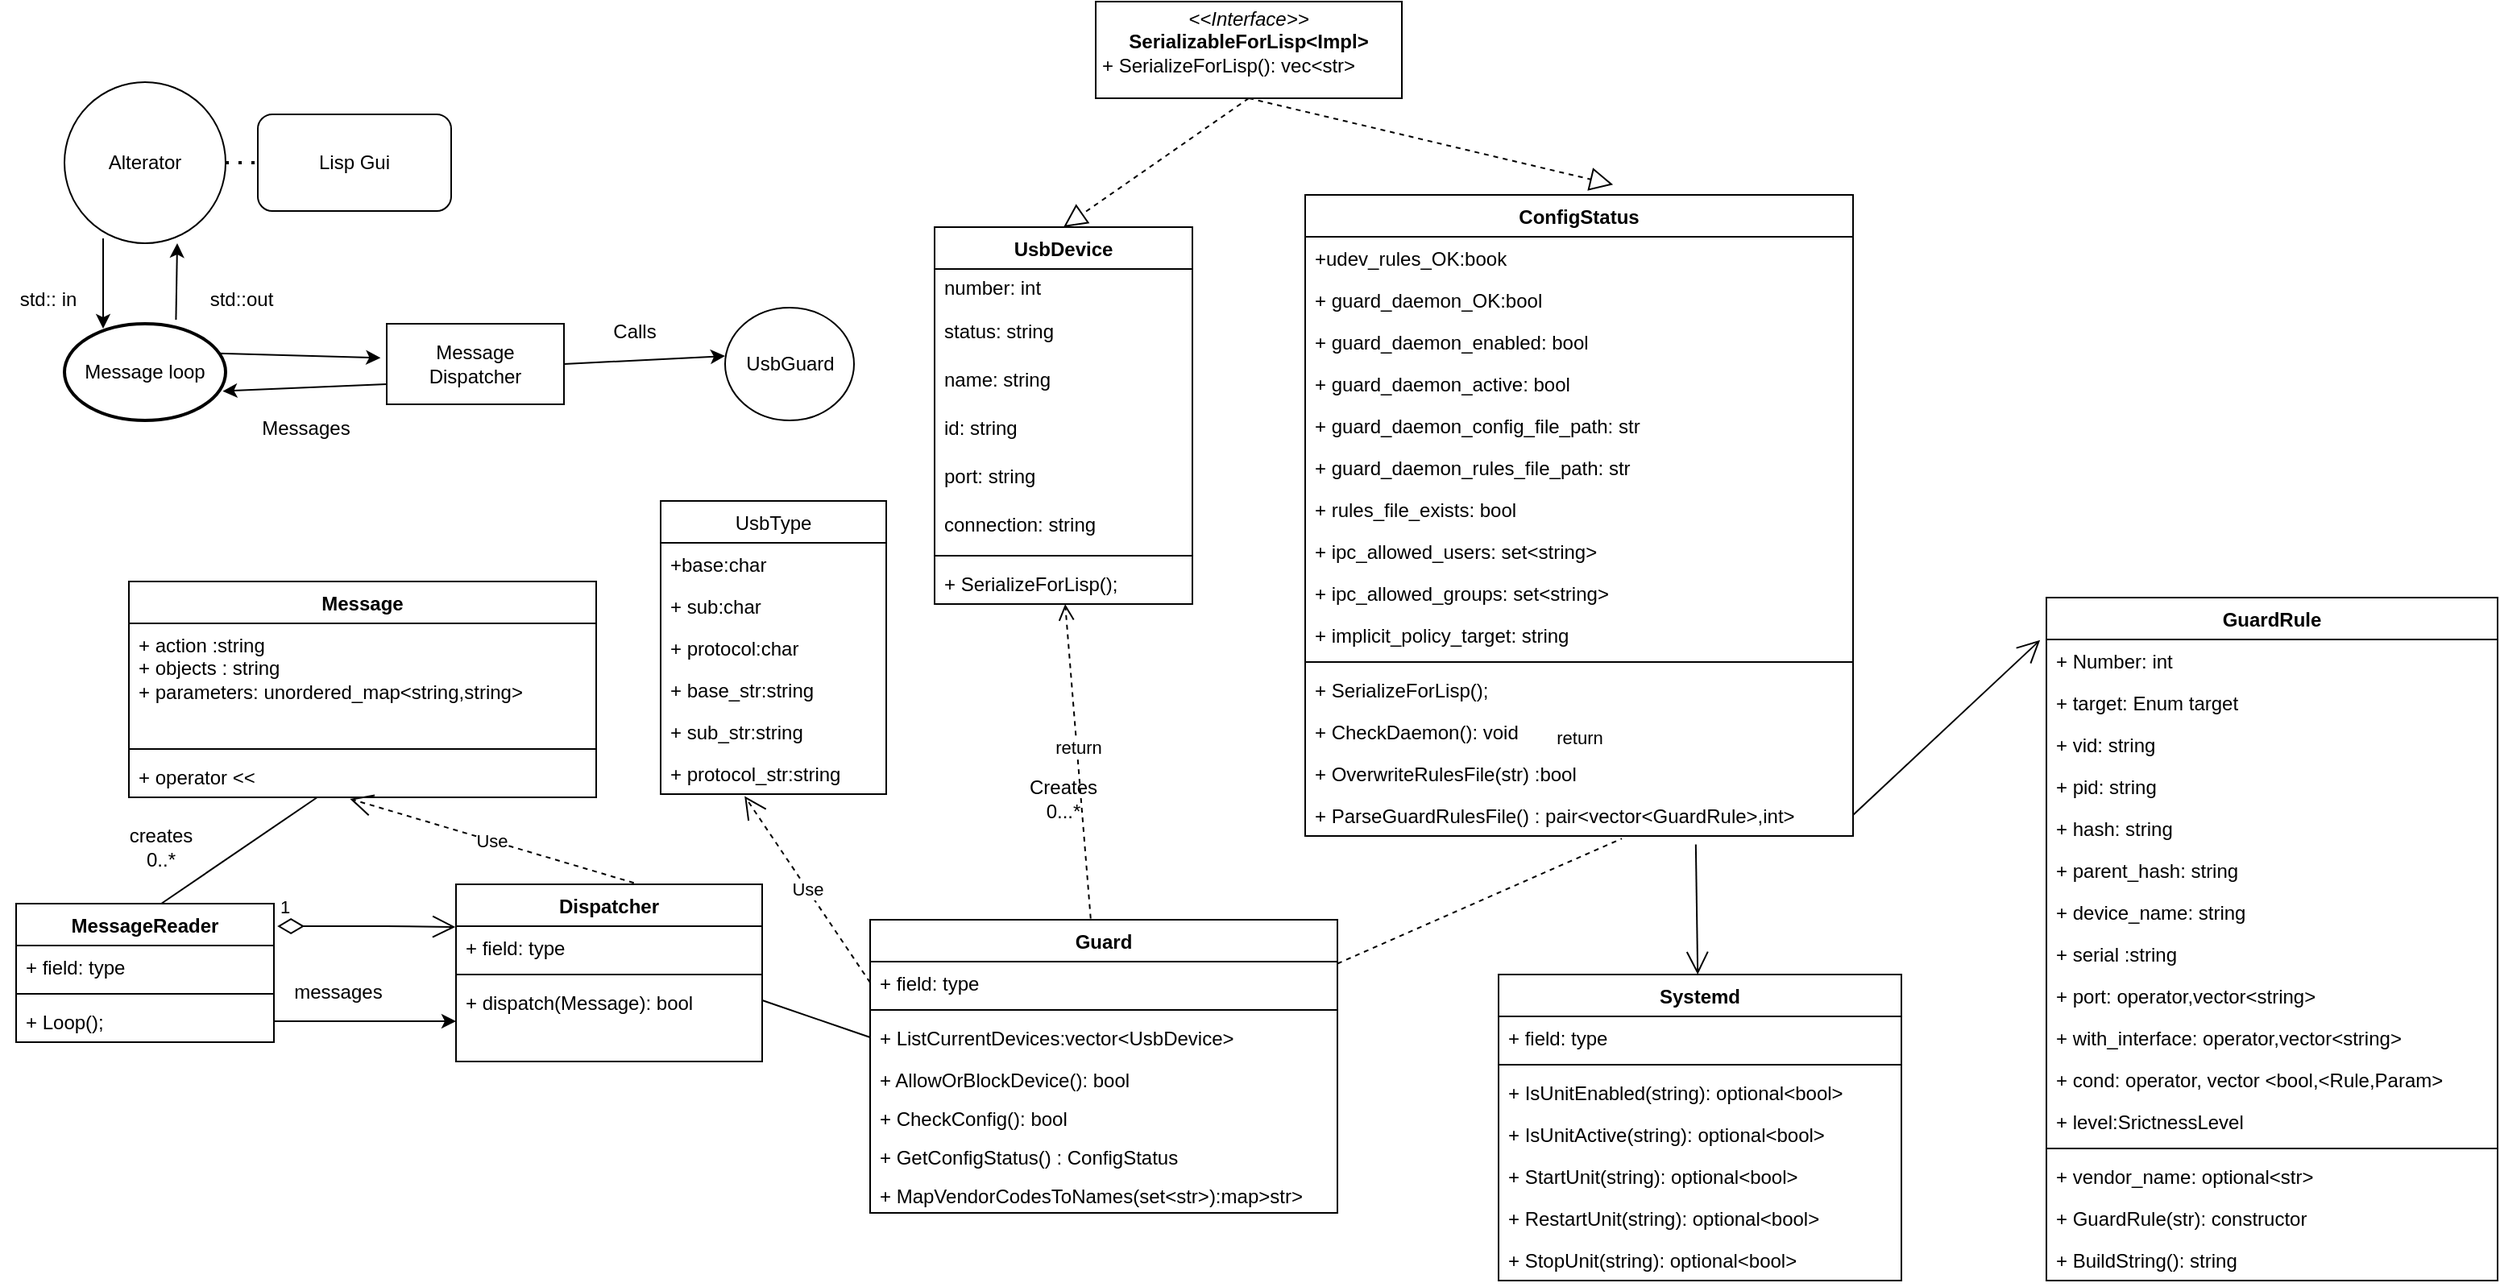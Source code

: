<mxfile>
    <diagram name="Страница — 1" id="Bt4thBoPrSUwoxWzjaqT">
        <mxGraphModel dx="1223" dy="846" grid="1" gridSize="10" guides="1" tooltips="1" connect="1" arrows="1" fold="1" page="1" pageScale="1" pageWidth="827" pageHeight="1169" math="0" shadow="0">
            <root>
                <mxCell id="0"/>
                <mxCell id="1" parent="0"/>
                <mxCell id="uj_38s1KniOL5Ioj-gPl-1" value="Alterator" style="ellipse;whiteSpace=wrap;html=1;" parent="1" vertex="1">
                    <mxGeometry x="90" y="80" width="100" height="100" as="geometry"/>
                </mxCell>
                <mxCell id="uj_38s1KniOL5Ioj-gPl-2" value="Message loop" style="strokeWidth=2;html=1;shape=mxgraph.flowchart.start_1;whiteSpace=wrap;" parent="1" vertex="1">
                    <mxGeometry x="90" y="230" width="100" height="60" as="geometry"/>
                </mxCell>
                <mxCell id="uj_38s1KniOL5Ioj-gPl-3" value="" style="endArrow=classic;html=1;rounded=0;exitX=0.24;exitY=0.97;exitDx=0;exitDy=0;exitPerimeter=0;entryX=0.24;entryY=0.05;entryDx=0;entryDy=0;entryPerimeter=0;" parent="1" source="uj_38s1KniOL5Ioj-gPl-1" target="uj_38s1KniOL5Ioj-gPl-2" edge="1">
                    <mxGeometry width="50" height="50" relative="1" as="geometry">
                        <mxPoint x="390" y="410" as="sourcePoint"/>
                        <mxPoint x="440" y="360" as="targetPoint"/>
                    </mxGeometry>
                </mxCell>
                <mxCell id="uj_38s1KniOL5Ioj-gPl-4" value="" style="endArrow=classic;html=1;rounded=0;entryX=0.7;entryY=1;entryDx=0;entryDy=0;entryPerimeter=0;exitX=0.692;exitY=-0.042;exitDx=0;exitDy=0;exitPerimeter=0;" parent="1" source="uj_38s1KniOL5Ioj-gPl-2" target="uj_38s1KniOL5Ioj-gPl-1" edge="1">
                    <mxGeometry width="50" height="50" relative="1" as="geometry">
                        <mxPoint x="340" y="390" as="sourcePoint"/>
                        <mxPoint x="390" y="340" as="targetPoint"/>
                    </mxGeometry>
                </mxCell>
                <mxCell id="uj_38s1KniOL5Ioj-gPl-5" value="std:: in" style="text;strokeColor=none;align=center;fillColor=none;html=1;verticalAlign=middle;whiteSpace=wrap;rounded=0;" parent="1" vertex="1">
                    <mxGeometry x="50" y="200" width="60" height="30" as="geometry"/>
                </mxCell>
                <mxCell id="uj_38s1KniOL5Ioj-gPl-6" value="std::out" style="text;strokeColor=none;align=center;fillColor=none;html=1;verticalAlign=middle;whiteSpace=wrap;rounded=0;" parent="1" vertex="1">
                    <mxGeometry x="170" y="200" width="60" height="30" as="geometry"/>
                </mxCell>
                <mxCell id="uj_38s1KniOL5Ioj-gPl-8" value="" style="verticalLabelPosition=bottom;verticalAlign=top;html=1;shape=mxgraph.flowchart.on-page_reference;" parent="1" vertex="1">
                    <mxGeometry x="500" y="220" width="80" height="70" as="geometry"/>
                </mxCell>
                <mxCell id="uj_38s1KniOL5Ioj-gPl-9" value="UsbGuard" style="text;strokeColor=none;align=center;fillColor=none;html=1;verticalAlign=middle;whiteSpace=wrap;rounded=0;" parent="1" vertex="1">
                    <mxGeometry x="512.5" y="235" width="55" height="40" as="geometry"/>
                </mxCell>
                <mxCell id="uj_38s1KniOL5Ioj-gPl-11" value="Message Dispatcher" style="html=1;whiteSpace=wrap;" parent="1" vertex="1">
                    <mxGeometry x="290" y="230" width="110" height="50" as="geometry"/>
                </mxCell>
                <mxCell id="uj_38s1KniOL5Ioj-gPl-12" value="" style="endArrow=classic;html=1;rounded=0;exitX=0.955;exitY=0.306;exitDx=0;exitDy=0;exitPerimeter=0;entryX=-0.035;entryY=0.423;entryDx=0;entryDy=0;entryPerimeter=0;" parent="1" source="uj_38s1KniOL5Ioj-gPl-2" target="uj_38s1KniOL5Ioj-gPl-11" edge="1">
                    <mxGeometry width="50" height="50" relative="1" as="geometry">
                        <mxPoint x="300" y="350" as="sourcePoint"/>
                        <mxPoint x="350" y="300" as="targetPoint"/>
                    </mxGeometry>
                </mxCell>
                <mxCell id="uj_38s1KniOL5Ioj-gPl-13" value="" style="endArrow=classic;html=1;rounded=0;entryX=0.982;entryY=0.697;entryDx=0;entryDy=0;entryPerimeter=0;exitX=0;exitY=0.75;exitDx=0;exitDy=0;" parent="1" source="uj_38s1KniOL5Ioj-gPl-11" target="uj_38s1KniOL5Ioj-gPl-2" edge="1">
                    <mxGeometry width="50" height="50" relative="1" as="geometry">
                        <mxPoint x="300" y="350" as="sourcePoint"/>
                        <mxPoint x="350" y="300" as="targetPoint"/>
                    </mxGeometry>
                </mxCell>
                <mxCell id="uj_38s1KniOL5Ioj-gPl-14" value="Messages" style="text;strokeColor=none;align=center;fillColor=none;html=1;verticalAlign=middle;whiteSpace=wrap;rounded=0;" parent="1" vertex="1">
                    <mxGeometry x="210" y="280" width="60" height="30" as="geometry"/>
                </mxCell>
                <mxCell id="uj_38s1KniOL5Ioj-gPl-16" value="" style="endArrow=classic;html=1;rounded=0;entryX=0;entryY=0.375;entryDx=0;entryDy=0;entryPerimeter=0;exitX=1;exitY=0.5;exitDx=0;exitDy=0;" parent="1" source="uj_38s1KniOL5Ioj-gPl-11" edge="1">
                    <mxGeometry width="50" height="50" relative="1" as="geometry">
                        <mxPoint x="300" y="350" as="sourcePoint"/>
                        <mxPoint x="500" y="250" as="targetPoint"/>
                    </mxGeometry>
                </mxCell>
                <mxCell id="uj_38s1KniOL5Ioj-gPl-19" value="Calls" style="text;strokeColor=none;align=center;fillColor=none;html=1;verticalAlign=middle;whiteSpace=wrap;rounded=0;" parent="1" vertex="1">
                    <mxGeometry x="414" y="220" width="60" height="30" as="geometry"/>
                </mxCell>
                <mxCell id="uj_38s1KniOL5Ioj-gPl-20" value="Lisp Gui" style="rounded=1;whiteSpace=wrap;html=1;" parent="1" vertex="1">
                    <mxGeometry x="210" y="100" width="120" height="60" as="geometry"/>
                </mxCell>
                <mxCell id="uj_38s1KniOL5Ioj-gPl-21" value="" style="endArrow=none;dashed=1;html=1;dashPattern=1 3;strokeWidth=2;rounded=0;exitX=1;exitY=0.5;exitDx=0;exitDy=0;entryX=0;entryY=0.5;entryDx=0;entryDy=0;" parent="1" source="uj_38s1KniOL5Ioj-gPl-1" target="uj_38s1KniOL5Ioj-gPl-20" edge="1">
                    <mxGeometry width="50" height="50" relative="1" as="geometry">
                        <mxPoint x="300" y="330" as="sourcePoint"/>
                        <mxPoint x="350" y="280" as="targetPoint"/>
                    </mxGeometry>
                </mxCell>
                <mxCell id="uj_38s1KniOL5Ioj-gPl-22" value="MessageReader" style="swimlane;fontStyle=1;align=center;verticalAlign=top;childLayout=stackLayout;horizontal=1;startSize=26;horizontalStack=0;resizeParent=1;resizeParentMax=0;resizeLast=0;collapsible=1;marginBottom=0;whiteSpace=wrap;html=1;" parent="1" vertex="1">
                    <mxGeometry x="60" y="590" width="160" height="86" as="geometry"/>
                </mxCell>
                <mxCell id="uj_38s1KniOL5Ioj-gPl-23" value="+ field: type" style="text;strokeColor=none;fillColor=none;align=left;verticalAlign=top;spacingLeft=4;spacingRight=4;overflow=hidden;rotatable=0;points=[[0,0.5],[1,0.5]];portConstraint=eastwest;whiteSpace=wrap;html=1;" parent="uj_38s1KniOL5Ioj-gPl-22" vertex="1">
                    <mxGeometry y="26" width="160" height="26" as="geometry"/>
                </mxCell>
                <mxCell id="uj_38s1KniOL5Ioj-gPl-24" value="" style="line;strokeWidth=1;fillColor=none;align=left;verticalAlign=middle;spacingTop=-1;spacingLeft=3;spacingRight=3;rotatable=0;labelPosition=right;points=[];portConstraint=eastwest;strokeColor=inherit;" parent="uj_38s1KniOL5Ioj-gPl-22" vertex="1">
                    <mxGeometry y="52" width="160" height="8" as="geometry"/>
                </mxCell>
                <mxCell id="uj_38s1KniOL5Ioj-gPl-25" value="+ Loop();" style="text;strokeColor=none;fillColor=none;align=left;verticalAlign=top;spacingLeft=4;spacingRight=4;overflow=hidden;rotatable=0;points=[[0,0.5],[1,0.5]];portConstraint=eastwest;whiteSpace=wrap;html=1;" parent="uj_38s1KniOL5Ioj-gPl-22" vertex="1">
                    <mxGeometry y="60" width="160" height="26" as="geometry"/>
                </mxCell>
                <mxCell id="uj_38s1KniOL5Ioj-gPl-26" value="Message" style="swimlane;fontStyle=1;align=center;verticalAlign=top;childLayout=stackLayout;horizontal=1;startSize=26;horizontalStack=0;resizeParent=1;resizeParentMax=0;resizeLast=0;collapsible=1;marginBottom=0;whiteSpace=wrap;html=1;" parent="1" vertex="1">
                    <mxGeometry x="130" y="390" width="290" height="134" as="geometry"/>
                </mxCell>
                <mxCell id="uj_38s1KniOL5Ioj-gPl-27" value="&lt;div&gt;+ action :string&lt;br&gt;&lt;/div&gt;&lt;div&gt;+ objects : string&lt;br&gt;&lt;/div&gt;&lt;div&gt;+ parameters: unordered_map&amp;lt;string,string&amp;gt;&lt;/div&gt;&lt;div&gt;&lt;br&gt;&lt;/div&gt;" style="text;strokeColor=none;fillColor=none;align=left;verticalAlign=top;spacingLeft=4;spacingRight=4;overflow=hidden;rotatable=0;points=[[0,0.5],[1,0.5]];portConstraint=eastwest;whiteSpace=wrap;html=1;" parent="uj_38s1KniOL5Ioj-gPl-26" vertex="1">
                    <mxGeometry y="26" width="290" height="74" as="geometry"/>
                </mxCell>
                <mxCell id="uj_38s1KniOL5Ioj-gPl-28" value="" style="line;strokeWidth=1;fillColor=none;align=left;verticalAlign=middle;spacingTop=-1;spacingLeft=3;spacingRight=3;rotatable=0;labelPosition=right;points=[];portConstraint=eastwest;strokeColor=inherit;" parent="uj_38s1KniOL5Ioj-gPl-26" vertex="1">
                    <mxGeometry y="100" width="290" height="8" as="geometry"/>
                </mxCell>
                <mxCell id="uj_38s1KniOL5Ioj-gPl-29" value="+ operator &amp;lt;&amp;lt; " style="text;strokeColor=none;fillColor=none;align=left;verticalAlign=top;spacingLeft=4;spacingRight=4;overflow=hidden;rotatable=0;points=[[0,0.5],[1,0.5]];portConstraint=eastwest;whiteSpace=wrap;html=1;" parent="uj_38s1KniOL5Ioj-gPl-26" vertex="1">
                    <mxGeometry y="108" width="290" height="26" as="geometry"/>
                </mxCell>
                <mxCell id="uj_38s1KniOL5Ioj-gPl-31" value="Dispatcher" style="swimlane;fontStyle=1;align=center;verticalAlign=top;childLayout=stackLayout;horizontal=1;startSize=26;horizontalStack=0;resizeParent=1;resizeParentMax=0;resizeLast=0;collapsible=1;marginBottom=0;whiteSpace=wrap;html=1;" parent="1" vertex="1">
                    <mxGeometry x="333" y="578" width="190" height="110" as="geometry"/>
                </mxCell>
                <mxCell id="uj_38s1KniOL5Ioj-gPl-32" value="+ field: type" style="text;strokeColor=none;fillColor=none;align=left;verticalAlign=top;spacingLeft=4;spacingRight=4;overflow=hidden;rotatable=0;points=[[0,0.5],[1,0.5]];portConstraint=eastwest;whiteSpace=wrap;html=1;" parent="uj_38s1KniOL5Ioj-gPl-31" vertex="1">
                    <mxGeometry y="26" width="190" height="26" as="geometry"/>
                </mxCell>
                <mxCell id="uj_38s1KniOL5Ioj-gPl-33" value="" style="line;strokeWidth=1;fillColor=none;align=left;verticalAlign=middle;spacingTop=-1;spacingLeft=3;spacingRight=3;rotatable=0;labelPosition=right;points=[];portConstraint=eastwest;strokeColor=inherit;" parent="uj_38s1KniOL5Ioj-gPl-31" vertex="1">
                    <mxGeometry y="52" width="190" height="8" as="geometry"/>
                </mxCell>
                <mxCell id="uj_38s1KniOL5Ioj-gPl-34" value="+ dispatch(Message): bool" style="text;strokeColor=none;fillColor=none;align=left;verticalAlign=top;spacingLeft=4;spacingRight=4;overflow=hidden;rotatable=0;points=[[0,0.5],[1,0.5]];portConstraint=eastwest;whiteSpace=wrap;html=1;" parent="uj_38s1KniOL5Ioj-gPl-31" vertex="1">
                    <mxGeometry y="60" width="190" height="50" as="geometry"/>
                </mxCell>
                <mxCell id="uj_38s1KniOL5Ioj-gPl-36" value="Use" style="endArrow=open;endSize=12;dashed=1;html=1;rounded=0;exitX=0.581;exitY=-0.008;exitDx=0;exitDy=0;exitPerimeter=0;entryX=0.473;entryY=1.036;entryDx=0;entryDy=0;entryPerimeter=0;" parent="1" source="uj_38s1KniOL5Ioj-gPl-31" target="uj_38s1KniOL5Ioj-gPl-29" edge="1">
                    <mxGeometry width="160" relative="1" as="geometry">
                        <mxPoint x="360" y="470" as="sourcePoint"/>
                        <mxPoint x="520" y="470" as="targetPoint"/>
                    </mxGeometry>
                </mxCell>
                <mxCell id="uCA8H9GpGxLCfmrb8BVQ-10" value="UsbDevice" style="swimlane;fontStyle=1;align=center;verticalAlign=top;childLayout=stackLayout;horizontal=1;startSize=26;horizontalStack=0;resizeParent=1;resizeParentMax=0;resizeLast=0;collapsible=1;marginBottom=0;whiteSpace=wrap;html=1;" parent="1" vertex="1">
                    <mxGeometry x="630" y="170" width="160" height="234" as="geometry"/>
                </mxCell>
                <mxCell id="uCA8H9GpGxLCfmrb8BVQ-4" value="number: int" style="text;strokeColor=none;fillColor=none;align=left;verticalAlign=middle;spacingLeft=4;spacingRight=4;overflow=hidden;points=[[0,0.5],[1,0.5]];portConstraint=eastwest;rotatable=0;whiteSpace=wrap;html=1;" parent="uCA8H9GpGxLCfmrb8BVQ-10" vertex="1">
                    <mxGeometry y="26" width="160" height="24" as="geometry"/>
                </mxCell>
                <mxCell id="uCA8H9GpGxLCfmrb8BVQ-2" value="status: string" style="text;strokeColor=none;fillColor=none;align=left;verticalAlign=middle;spacingLeft=4;spacingRight=4;overflow=hidden;points=[[0,0.5],[1,0.5]];portConstraint=eastwest;rotatable=0;whiteSpace=wrap;html=1;" parent="uCA8H9GpGxLCfmrb8BVQ-10" vertex="1">
                    <mxGeometry y="50" width="160" height="30" as="geometry"/>
                </mxCell>
                <mxCell id="uCA8H9GpGxLCfmrb8BVQ-5" value="name: string" style="text;strokeColor=none;fillColor=none;align=left;verticalAlign=middle;spacingLeft=4;spacingRight=4;overflow=hidden;points=[[0,0.5],[1,0.5]];portConstraint=eastwest;rotatable=0;whiteSpace=wrap;html=1;" parent="uCA8H9GpGxLCfmrb8BVQ-10" vertex="1">
                    <mxGeometry y="80" width="160" height="30" as="geometry"/>
                </mxCell>
                <mxCell id="uCA8H9GpGxLCfmrb8BVQ-6" value="id: string" style="text;strokeColor=none;fillColor=none;align=left;verticalAlign=middle;spacingLeft=4;spacingRight=4;overflow=hidden;points=[[0,0.5],[1,0.5]];portConstraint=eastwest;rotatable=0;whiteSpace=wrap;html=1;" parent="uCA8H9GpGxLCfmrb8BVQ-10" vertex="1">
                    <mxGeometry y="110" width="160" height="30" as="geometry"/>
                </mxCell>
                <mxCell id="uCA8H9GpGxLCfmrb8BVQ-7" value="port: string" style="text;strokeColor=none;fillColor=none;align=left;verticalAlign=middle;spacingLeft=4;spacingRight=4;overflow=hidden;points=[[0,0.5],[1,0.5]];portConstraint=eastwest;rotatable=0;whiteSpace=wrap;html=1;" parent="uCA8H9GpGxLCfmrb8BVQ-10" vertex="1">
                    <mxGeometry y="140" width="160" height="30" as="geometry"/>
                </mxCell>
                <mxCell id="uCA8H9GpGxLCfmrb8BVQ-8" value="connection: string" style="text;strokeColor=none;fillColor=none;align=left;verticalAlign=middle;spacingLeft=4;spacingRight=4;overflow=hidden;points=[[0,0.5],[1,0.5]];portConstraint=eastwest;rotatable=0;whiteSpace=wrap;html=1;" parent="uCA8H9GpGxLCfmrb8BVQ-10" vertex="1">
                    <mxGeometry y="170" width="160" height="30" as="geometry"/>
                </mxCell>
                <mxCell id="uCA8H9GpGxLCfmrb8BVQ-12" value="" style="line;strokeWidth=1;fillColor=none;align=left;verticalAlign=middle;spacingTop=-1;spacingLeft=3;spacingRight=3;rotatable=0;labelPosition=right;points=[];portConstraint=eastwest;strokeColor=inherit;" parent="uCA8H9GpGxLCfmrb8BVQ-10" vertex="1">
                    <mxGeometry y="200" width="160" height="8" as="geometry"/>
                </mxCell>
                <mxCell id="uCA8H9GpGxLCfmrb8BVQ-14" value="+ SerializeForLisp();" style="text;strokeColor=none;fillColor=none;align=left;verticalAlign=top;spacingLeft=4;spacingRight=4;overflow=hidden;rotatable=0;points=[[0,0.5],[1,0.5]];portConstraint=eastwest;whiteSpace=wrap;html=1;" parent="uCA8H9GpGxLCfmrb8BVQ-10" vertex="1">
                    <mxGeometry y="208" width="160" height="26" as="geometry"/>
                </mxCell>
                <mxCell id="uCA8H9GpGxLCfmrb8BVQ-15" value="Guard" style="swimlane;fontStyle=1;align=center;verticalAlign=top;childLayout=stackLayout;horizontal=1;startSize=26;horizontalStack=0;resizeParent=1;resizeParentMax=0;resizeLast=0;collapsible=1;marginBottom=0;whiteSpace=wrap;html=1;" parent="1" vertex="1">
                    <mxGeometry x="590" y="600" width="290" height="182" as="geometry"/>
                </mxCell>
                <mxCell id="uCA8H9GpGxLCfmrb8BVQ-16" value="+ field: type" style="text;strokeColor=none;fillColor=none;align=left;verticalAlign=top;spacingLeft=4;spacingRight=4;overflow=hidden;rotatable=0;points=[[0,0.5],[1,0.5]];portConstraint=eastwest;whiteSpace=wrap;html=1;" parent="uCA8H9GpGxLCfmrb8BVQ-15" vertex="1">
                    <mxGeometry y="26" width="290" height="26" as="geometry"/>
                </mxCell>
                <mxCell id="uCA8H9GpGxLCfmrb8BVQ-17" value="" style="line;strokeWidth=1;fillColor=none;align=left;verticalAlign=middle;spacingTop=-1;spacingLeft=3;spacingRight=3;rotatable=0;labelPosition=right;points=[];portConstraint=eastwest;strokeColor=inherit;" parent="uCA8H9GpGxLCfmrb8BVQ-15" vertex="1">
                    <mxGeometry y="52" width="290" height="8" as="geometry"/>
                </mxCell>
                <mxCell id="uCA8H9GpGxLCfmrb8BVQ-18" value="+ ListCurrentDevices:vector&amp;lt;UsbDevice&amp;gt;" style="text;strokeColor=none;fillColor=none;align=left;verticalAlign=top;spacingLeft=4;spacingRight=4;overflow=hidden;rotatable=0;points=[[0,0.5],[1,0.5]];portConstraint=eastwest;whiteSpace=wrap;html=1;" parent="uCA8H9GpGxLCfmrb8BVQ-15" vertex="1">
                    <mxGeometry y="60" width="290" height="26" as="geometry"/>
                </mxCell>
                <mxCell id="2" value="+ AllowOrBlockDevice(): bool" style="text;strokeColor=none;fillColor=none;align=left;verticalAlign=top;spacingLeft=4;spacingRight=4;overflow=hidden;rotatable=0;points=[[0,0.5],[1,0.5]];portConstraint=eastwest;whiteSpace=wrap;html=1;" parent="uCA8H9GpGxLCfmrb8BVQ-15" vertex="1">
                    <mxGeometry y="86" width="290" height="24" as="geometry"/>
                </mxCell>
                <mxCell id="68" value="+ CheckConfig(): bool" style="text;strokeColor=none;fillColor=none;align=left;verticalAlign=top;spacingLeft=4;spacingRight=4;overflow=hidden;rotatable=0;points=[[0,0.5],[1,0.5]];portConstraint=eastwest;whiteSpace=wrap;html=1;" parent="uCA8H9GpGxLCfmrb8BVQ-15" vertex="1">
                    <mxGeometry y="110" width="290" height="24" as="geometry"/>
                </mxCell>
                <mxCell id="69" value="+ GetConfigStatus() : ConfigStatus" style="text;strokeColor=none;fillColor=none;align=left;verticalAlign=top;spacingLeft=4;spacingRight=4;overflow=hidden;rotatable=0;points=[[0,0.5],[1,0.5]];portConstraint=eastwest;whiteSpace=wrap;html=1;" parent="uCA8H9GpGxLCfmrb8BVQ-15" vertex="1">
                    <mxGeometry y="134" width="290" height="24" as="geometry"/>
                </mxCell>
                <mxCell id="3" value="+ MapVendorCodesToNames(set&amp;lt;str&amp;gt;):map&amp;gt;str&amp;gt;" style="text;strokeColor=none;fillColor=none;align=left;verticalAlign=top;spacingLeft=4;spacingRight=4;overflow=hidden;rotatable=0;points=[[0,0.5],[1,0.5]];portConstraint=eastwest;whiteSpace=wrap;html=1;" parent="uCA8H9GpGxLCfmrb8BVQ-15" vertex="1">
                    <mxGeometry y="158" width="290" height="24" as="geometry"/>
                </mxCell>
                <mxCell id="uCA8H9GpGxLCfmrb8BVQ-32" value="" style="endArrow=classic;html=1;rounded=0;exitX=1;exitY=0.5;exitDx=0;exitDy=0;entryX=0;entryY=0.5;entryDx=0;entryDy=0;" parent="1" source="uj_38s1KniOL5Ioj-gPl-25" target="uj_38s1KniOL5Ioj-gPl-34" edge="1">
                    <mxGeometry width="50" height="50" relative="1" as="geometry">
                        <mxPoint x="390" y="570" as="sourcePoint"/>
                        <mxPoint x="440" y="520" as="targetPoint"/>
                    </mxGeometry>
                </mxCell>
                <mxCell id="uCA8H9GpGxLCfmrb8BVQ-33" value="messages" style="text;html=1;strokeColor=none;fillColor=none;align=center;verticalAlign=middle;whiteSpace=wrap;rounded=0;" parent="1" vertex="1">
                    <mxGeometry x="230" y="630" width="60" height="30" as="geometry"/>
                </mxCell>
                <mxCell id="uCA8H9GpGxLCfmrb8BVQ-35" value="1" style="endArrow=open;html=1;endSize=12;startArrow=diamondThin;startSize=14;startFill=0;edgeStyle=orthogonalEdgeStyle;align=left;verticalAlign=bottom;rounded=0;exitX=1.013;exitY=0.163;exitDx=0;exitDy=0;exitPerimeter=0;entryX=-0.002;entryY=0.018;entryDx=0;entryDy=0;entryPerimeter=0;" parent="1" source="uj_38s1KniOL5Ioj-gPl-22" target="uj_38s1KniOL5Ioj-gPl-32" edge="1">
                    <mxGeometry x="-1" y="3" relative="1" as="geometry">
                        <mxPoint x="330" y="550" as="sourcePoint"/>
                        <mxPoint x="320" y="600" as="targetPoint"/>
                        <Array as="points">
                            <mxPoint x="290" y="604"/>
                        </Array>
                    </mxGeometry>
                </mxCell>
                <mxCell id="uCA8H9GpGxLCfmrb8BVQ-43" value="" style="endArrow=none;html=1;rounded=0;exitX=0.563;exitY=0;exitDx=0;exitDy=0;exitPerimeter=0;entryX=0.403;entryY=1;entryDx=0;entryDy=0;entryPerimeter=0;" parent="1" source="uj_38s1KniOL5Ioj-gPl-22" target="uj_38s1KniOL5Ioj-gPl-29" edge="1">
                    <mxGeometry width="50" height="50" relative="1" as="geometry">
                        <mxPoint x="600" y="620" as="sourcePoint"/>
                        <mxPoint x="650" y="570" as="targetPoint"/>
                    </mxGeometry>
                </mxCell>
                <mxCell id="uCA8H9GpGxLCfmrb8BVQ-44" value="creates 0..*" style="text;html=1;strokeColor=none;fillColor=none;align=center;verticalAlign=middle;whiteSpace=wrap;rounded=0;" parent="1" vertex="1">
                    <mxGeometry x="120" y="540" width="60" height="30" as="geometry"/>
                </mxCell>
                <mxCell id="uCA8H9GpGxLCfmrb8BVQ-45" value="" style="endArrow=none;html=1;rounded=0;exitX=1;exitY=0.24;exitDx=0;exitDy=0;exitPerimeter=0;entryX=0;entryY=0.5;entryDx=0;entryDy=0;" parent="1" source="uj_38s1KniOL5Ioj-gPl-34" target="uCA8H9GpGxLCfmrb8BVQ-18" edge="1">
                    <mxGeometry width="50" height="50" relative="1" as="geometry">
                        <mxPoint x="520" y="650" as="sourcePoint"/>
                        <mxPoint x="650" y="570" as="targetPoint"/>
                    </mxGeometry>
                </mxCell>
                <mxCell id="uCA8H9GpGxLCfmrb8BVQ-47" value="Creates 0...*" style="text;html=1;strokeColor=none;fillColor=none;align=center;verticalAlign=middle;whiteSpace=wrap;rounded=0;" parent="1" vertex="1">
                    <mxGeometry x="680" y="510" width="60" height="30" as="geometry"/>
                </mxCell>
                <mxCell id="5" value="&lt;p style=&quot;margin:0px;margin-top:4px;text-align:center;&quot;&gt;&lt;i&gt;&amp;lt;&amp;lt;Interface&amp;gt;&amp;gt;&lt;/i&gt;&lt;br&gt;&lt;b&gt;SerializableForLisp&amp;lt;Impl&amp;gt;&lt;/b&gt;&lt;/p&gt;&lt;p style=&quot;margin:0px;margin-left:4px;&quot;&gt;+ SerializeForLisp(): vec&amp;lt;str&amp;gt;&lt;br&gt;&lt;/p&gt;" style="verticalAlign=top;align=left;overflow=fill;fontSize=12;fontFamily=Helvetica;html=1;" parent="1" vertex="1">
                    <mxGeometry x="730" y="30" width="190" height="60" as="geometry"/>
                </mxCell>
                <mxCell id="6" value="" style="endArrow=block;dashed=1;endFill=0;endSize=12;html=1;entryX=0.5;entryY=0;entryDx=0;entryDy=0;exitX=0.5;exitY=1;exitDx=0;exitDy=0;" parent="1" source="5" target="uCA8H9GpGxLCfmrb8BVQ-10" edge="1">
                    <mxGeometry width="160" relative="1" as="geometry">
                        <mxPoint x="390" y="250" as="sourcePoint"/>
                        <mxPoint x="550" y="250" as="targetPoint"/>
                    </mxGeometry>
                </mxCell>
                <mxCell id="7" value="ConfigStatus" style="swimlane;fontStyle=1;align=center;verticalAlign=top;childLayout=stackLayout;horizontal=1;startSize=26;horizontalStack=0;resizeParent=1;resizeParentMax=0;resizeLast=0;collapsible=1;marginBottom=0;" parent="1" vertex="1">
                    <mxGeometry x="860" y="150" width="340" height="398" as="geometry"/>
                </mxCell>
                <mxCell id="8" value="+udev_rules_OK:book" style="text;strokeColor=none;fillColor=none;align=left;verticalAlign=top;spacingLeft=4;spacingRight=4;overflow=hidden;rotatable=0;points=[[0,0.5],[1,0.5]];portConstraint=eastwest;" parent="7" vertex="1">
                    <mxGeometry y="26" width="340" height="26" as="geometry"/>
                </mxCell>
                <mxCell id="12" value="+ guard_daemon_OK:bool" style="text;strokeColor=none;fillColor=none;align=left;verticalAlign=top;spacingLeft=4;spacingRight=4;overflow=hidden;rotatable=0;points=[[0,0.5],[1,0.5]];portConstraint=eastwest;" parent="7" vertex="1">
                    <mxGeometry y="52" width="340" height="26" as="geometry"/>
                </mxCell>
                <mxCell id="11" value="+ guard_daemon_enabled: bool" style="text;strokeColor=none;fillColor=none;align=left;verticalAlign=top;spacingLeft=4;spacingRight=4;overflow=hidden;rotatable=0;points=[[0,0.5],[1,0.5]];portConstraint=eastwest;" parent="7" vertex="1">
                    <mxGeometry y="78" width="340" height="26" as="geometry"/>
                </mxCell>
                <mxCell id="56" value="+ guard_daemon_active: bool" style="text;strokeColor=none;fillColor=none;align=left;verticalAlign=top;spacingLeft=4;spacingRight=4;overflow=hidden;rotatable=0;points=[[0,0.5],[1,0.5]];portConstraint=eastwest;" parent="7" vertex="1">
                    <mxGeometry y="104" width="340" height="26" as="geometry"/>
                </mxCell>
                <mxCell id="57" value="+ guard_daemon_config_file_path: str" style="text;strokeColor=none;fillColor=none;align=left;verticalAlign=top;spacingLeft=4;spacingRight=4;overflow=hidden;rotatable=0;points=[[0,0.5],[1,0.5]];portConstraint=eastwest;" parent="7" vertex="1">
                    <mxGeometry y="130" width="340" height="26" as="geometry"/>
                </mxCell>
                <mxCell id="58" value="+ guard_daemon_rules_file_path: str" style="text;strokeColor=none;fillColor=none;align=left;verticalAlign=top;spacingLeft=4;spacingRight=4;overflow=hidden;rotatable=0;points=[[0,0.5],[1,0.5]];portConstraint=eastwest;" parent="7" vertex="1">
                    <mxGeometry y="156" width="340" height="26" as="geometry"/>
                </mxCell>
                <mxCell id="13" value="+ rules_file_exists: bool" style="text;strokeColor=none;fillColor=none;align=left;verticalAlign=top;spacingLeft=4;spacingRight=4;overflow=hidden;rotatable=0;points=[[0,0.5],[1,0.5]];portConstraint=eastwest;" parent="7" vertex="1">
                    <mxGeometry y="182" width="340" height="26" as="geometry"/>
                </mxCell>
                <mxCell id="59" value="+ ipc_allowed_users: set&lt;string&gt;" style="text;strokeColor=none;fillColor=none;align=left;verticalAlign=top;spacingLeft=4;spacingRight=4;overflow=hidden;rotatable=0;points=[[0,0.5],[1,0.5]];portConstraint=eastwest;" parent="7" vertex="1">
                    <mxGeometry y="208" width="340" height="26" as="geometry"/>
                </mxCell>
                <mxCell id="60" value="+ ipc_allowed_groups: set&lt;string&gt;" style="text;strokeColor=none;fillColor=none;align=left;verticalAlign=top;spacingLeft=4;spacingRight=4;overflow=hidden;rotatable=0;points=[[0,0.5],[1,0.5]];portConstraint=eastwest;" parent="7" vertex="1">
                    <mxGeometry y="234" width="340" height="26" as="geometry"/>
                </mxCell>
                <mxCell id="61" value="+ implicit_policy_target: string" style="text;strokeColor=none;fillColor=none;align=left;verticalAlign=top;spacingLeft=4;spacingRight=4;overflow=hidden;rotatable=0;points=[[0,0.5],[1,0.5]];portConstraint=eastwest;" parent="7" vertex="1">
                    <mxGeometry y="260" width="340" height="26" as="geometry"/>
                </mxCell>
                <mxCell id="9" value="" style="line;strokeWidth=1;fillColor=none;align=left;verticalAlign=middle;spacingTop=-1;spacingLeft=3;spacingRight=3;rotatable=0;labelPosition=right;points=[];portConstraint=eastwest;strokeColor=inherit;" parent="7" vertex="1">
                    <mxGeometry y="286" width="340" height="8" as="geometry"/>
                </mxCell>
                <mxCell id="14" value="+ SerializeForLisp();" style="text;strokeColor=none;fillColor=none;align=left;verticalAlign=top;spacingLeft=4;spacingRight=4;overflow=hidden;rotatable=0;points=[[0,0.5],[1,0.5]];portConstraint=eastwest;whiteSpace=wrap;html=1;" parent="7" vertex="1">
                    <mxGeometry y="294" width="340" height="26" as="geometry"/>
                </mxCell>
                <mxCell id="62" value="+ CheckDaemon(): void" style="text;strokeColor=none;fillColor=none;align=left;verticalAlign=top;spacingLeft=4;spacingRight=4;overflow=hidden;rotatable=0;points=[[0,0.5],[1,0.5]];portConstraint=eastwest;" parent="7" vertex="1">
                    <mxGeometry y="320" width="340" height="26" as="geometry"/>
                </mxCell>
                <mxCell id="28" value="return" style="html=1;verticalAlign=bottom;endArrow=open;dashed=1;endSize=8;startArrow=none;" parent="7" source="62" target="10" edge="1">
                    <mxGeometry relative="1" as="geometry">
                        <mxPoint x="-50" y="440" as="sourcePoint"/>
                        <mxPoint x="-170" y="260" as="targetPoint"/>
                    </mxGeometry>
                </mxCell>
                <mxCell id="10" value="+ OverwriteRulesFile(str) :bool" style="text;strokeColor=none;fillColor=none;align=left;verticalAlign=top;spacingLeft=4;spacingRight=4;overflow=hidden;rotatable=0;points=[[0,0.5],[1,0.5]];portConstraint=eastwest;" parent="7" vertex="1">
                    <mxGeometry y="346" width="340" height="26" as="geometry"/>
                </mxCell>
                <mxCell id="70" value="+ ParseGuardRulesFile() : pair&lt;vector&lt;GuardRule&gt;,int&gt;" style="text;strokeColor=none;fillColor=none;align=left;verticalAlign=top;spacingLeft=4;spacingRight=4;overflow=hidden;rotatable=0;points=[[0,0.5],[1,0.5]];portConstraint=eastwest;" parent="7" vertex="1">
                    <mxGeometry y="372" width="340" height="26" as="geometry"/>
                </mxCell>
                <mxCell id="15" value="" style="endArrow=block;dashed=1;endFill=0;endSize=12;html=1;entryX=0.562;entryY=-0.016;entryDx=0;entryDy=0;exitX=0.5;exitY=1;exitDx=0;exitDy=0;entryPerimeter=0;" parent="1" source="5" target="7" edge="1">
                    <mxGeometry width="160" relative="1" as="geometry">
                        <mxPoint x="715" y="220" as="sourcePoint"/>
                        <mxPoint x="720" y="280" as="targetPoint"/>
                    </mxGeometry>
                </mxCell>
                <mxCell id="20" value="Systemd" style="swimlane;fontStyle=1;align=center;verticalAlign=top;childLayout=stackLayout;horizontal=1;startSize=26;horizontalStack=0;resizeParent=1;resizeParentMax=0;resizeLast=0;collapsible=1;marginBottom=0;" parent="1" vertex="1">
                    <mxGeometry x="980" y="634" width="250" height="190" as="geometry"/>
                </mxCell>
                <mxCell id="21" value="+ field: type" style="text;strokeColor=none;fillColor=none;align=left;verticalAlign=top;spacingLeft=4;spacingRight=4;overflow=hidden;rotatable=0;points=[[0,0.5],[1,0.5]];portConstraint=eastwest;" parent="20" vertex="1">
                    <mxGeometry y="26" width="250" height="26" as="geometry"/>
                </mxCell>
                <mxCell id="22" value="" style="line;strokeWidth=1;fillColor=none;align=left;verticalAlign=middle;spacingTop=-1;spacingLeft=3;spacingRight=3;rotatable=0;labelPosition=right;points=[];portConstraint=eastwest;strokeColor=inherit;" parent="20" vertex="1">
                    <mxGeometry y="52" width="250" height="8" as="geometry"/>
                </mxCell>
                <mxCell id="23" value="+ IsUnitEnabled(string): optional&lt;bool&gt;" style="text;strokeColor=none;fillColor=none;align=left;verticalAlign=top;spacingLeft=4;spacingRight=4;overflow=hidden;rotatable=0;points=[[0,0.5],[1,0.5]];portConstraint=eastwest;" parent="20" vertex="1">
                    <mxGeometry y="60" width="250" height="26" as="geometry"/>
                </mxCell>
                <mxCell id="53" value="+ IsUnitActive(string): optional&lt;bool&gt;" style="text;strokeColor=none;fillColor=none;align=left;verticalAlign=top;spacingLeft=4;spacingRight=4;overflow=hidden;rotatable=0;points=[[0,0.5],[1,0.5]];portConstraint=eastwest;" parent="20" vertex="1">
                    <mxGeometry y="86" width="250" height="26" as="geometry"/>
                </mxCell>
                <mxCell id="54" value="+ StartUnit(string): optional&lt;bool&gt;" style="text;strokeColor=none;fillColor=none;align=left;verticalAlign=top;spacingLeft=4;spacingRight=4;overflow=hidden;rotatable=0;points=[[0,0.5],[1,0.5]];portConstraint=eastwest;" parent="20" vertex="1">
                    <mxGeometry y="112" width="250" height="26" as="geometry"/>
                </mxCell>
                <mxCell id="55" value="+ RestartUnit(string): optional&lt;bool&gt;" style="text;strokeColor=none;fillColor=none;align=left;verticalAlign=top;spacingLeft=4;spacingRight=4;overflow=hidden;rotatable=0;points=[[0,0.5],[1,0.5]];portConstraint=eastwest;" parent="20" vertex="1">
                    <mxGeometry y="138" width="250" height="26" as="geometry"/>
                </mxCell>
                <mxCell id="24" value="+ StopUnit(string): optional&lt;bool&gt;" style="text;strokeColor=none;fillColor=none;align=left;verticalAlign=top;spacingLeft=4;spacingRight=4;overflow=hidden;rotatable=0;points=[[0,0.5],[1,0.5]];portConstraint=eastwest;" parent="20" vertex="1">
                    <mxGeometry y="164" width="250" height="26" as="geometry"/>
                </mxCell>
                <mxCell id="29" value="" style="endArrow=open;endFill=1;endSize=12;html=1;exitX=0.713;exitY=1.201;exitDx=0;exitDy=0;exitPerimeter=0;" parent="1" source="70" target="20" edge="1">
                    <mxGeometry width="160" relative="1" as="geometry">
                        <mxPoint x="970" y="550" as="sourcePoint"/>
                        <mxPoint x="760" y="550" as="targetPoint"/>
                    </mxGeometry>
                </mxCell>
                <mxCell id="30" value="return" style="html=1;verticalAlign=bottom;endArrow=open;dashed=1;endSize=8;exitX=0.472;exitY=-0.004;exitDx=0;exitDy=0;exitPerimeter=0;" parent="1" source="uCA8H9GpGxLCfmrb8BVQ-15" target="uCA8H9GpGxLCfmrb8BVQ-14" edge="1">
                    <mxGeometry relative="1" as="geometry">
                        <mxPoint x="720" y="410" as="sourcePoint"/>
                        <mxPoint x="700" y="510" as="targetPoint"/>
                    </mxGeometry>
                </mxCell>
                <mxCell id="31" value="UsbType" style="swimlane;fontStyle=0;childLayout=stackLayout;horizontal=1;startSize=26;fillColor=none;horizontalStack=0;resizeParent=1;resizeParentMax=0;resizeLast=0;collapsible=1;marginBottom=0;" parent="1" vertex="1">
                    <mxGeometry x="460" y="340" width="140" height="182" as="geometry"/>
                </mxCell>
                <mxCell id="32" value="+base:char" style="text;strokeColor=none;fillColor=none;align=left;verticalAlign=top;spacingLeft=4;spacingRight=4;overflow=hidden;rotatable=0;points=[[0,0.5],[1,0.5]];portConstraint=eastwest;" parent="31" vertex="1">
                    <mxGeometry y="26" width="140" height="26" as="geometry"/>
                </mxCell>
                <mxCell id="33" value="+ sub:char" style="text;strokeColor=none;fillColor=none;align=left;verticalAlign=top;spacingLeft=4;spacingRight=4;overflow=hidden;rotatable=0;points=[[0,0.5],[1,0.5]];portConstraint=eastwest;" parent="31" vertex="1">
                    <mxGeometry y="52" width="140" height="26" as="geometry"/>
                </mxCell>
                <mxCell id="34" value="+ protocol:char" style="text;strokeColor=none;fillColor=none;align=left;verticalAlign=top;spacingLeft=4;spacingRight=4;overflow=hidden;rotatable=0;points=[[0,0.5],[1,0.5]];portConstraint=eastwest;" parent="31" vertex="1">
                    <mxGeometry y="78" width="140" height="26" as="geometry"/>
                </mxCell>
                <mxCell id="35" value="+ base_str:string" style="text;strokeColor=none;fillColor=none;align=left;verticalAlign=top;spacingLeft=4;spacingRight=4;overflow=hidden;rotatable=0;points=[[0,0.5],[1,0.5]];portConstraint=eastwest;" parent="31" vertex="1">
                    <mxGeometry y="104" width="140" height="26" as="geometry"/>
                </mxCell>
                <mxCell id="37" value="+ sub_str:string" style="text;strokeColor=none;fillColor=none;align=left;verticalAlign=top;spacingLeft=4;spacingRight=4;overflow=hidden;rotatable=0;points=[[0,0.5],[1,0.5]];portConstraint=eastwest;" parent="31" vertex="1">
                    <mxGeometry y="130" width="140" height="26" as="geometry"/>
                </mxCell>
                <mxCell id="36" value="+ protocol_str:string" style="text;strokeColor=none;fillColor=none;align=left;verticalAlign=top;spacingLeft=4;spacingRight=4;overflow=hidden;rotatable=0;points=[[0,0.5],[1,0.5]];portConstraint=eastwest;" parent="31" vertex="1">
                    <mxGeometry y="156" width="140" height="26" as="geometry"/>
                </mxCell>
                <mxCell id="38" value="Use" style="endArrow=open;endSize=12;dashed=1;html=1;exitX=0;exitY=0.5;exitDx=0;exitDy=0;entryX=0.372;entryY=1.047;entryDx=0;entryDy=0;entryPerimeter=0;" parent="1" source="uCA8H9GpGxLCfmrb8BVQ-16" target="36" edge="1">
                    <mxGeometry width="160" relative="1" as="geometry">
                        <mxPoint x="540" y="450" as="sourcePoint"/>
                        <mxPoint x="700" y="450" as="targetPoint"/>
                    </mxGeometry>
                </mxCell>
                <mxCell id="39" value="GuardRule" style="swimlane;fontStyle=1;align=center;verticalAlign=top;childLayout=stackLayout;horizontal=1;startSize=26;horizontalStack=0;resizeParent=1;resizeParentMax=0;resizeLast=0;collapsible=1;marginBottom=0;" parent="1" vertex="1">
                    <mxGeometry x="1320" y="400" width="280" height="424" as="geometry"/>
                </mxCell>
                <mxCell id="45" value="+ Number: int" style="text;strokeColor=none;fillColor=none;align=left;verticalAlign=top;spacingLeft=4;spacingRight=4;overflow=hidden;rotatable=0;points=[[0,0.5],[1,0.5]];portConstraint=eastwest;" parent="39" vertex="1">
                    <mxGeometry y="26" width="280" height="26" as="geometry"/>
                </mxCell>
                <mxCell id="43" value="+ target: Enum target" style="text;strokeColor=none;fillColor=none;align=left;verticalAlign=top;spacingLeft=4;spacingRight=4;overflow=hidden;rotatable=0;points=[[0,0.5],[1,0.5]];portConstraint=eastwest;" parent="39" vertex="1">
                    <mxGeometry y="52" width="280" height="26" as="geometry"/>
                </mxCell>
                <mxCell id="47" value="+ vid: string" style="text;strokeColor=none;fillColor=none;align=left;verticalAlign=top;spacingLeft=4;spacingRight=4;overflow=hidden;rotatable=0;points=[[0,0.5],[1,0.5]];portConstraint=eastwest;" parent="39" vertex="1">
                    <mxGeometry y="78" width="280" height="26" as="geometry"/>
                </mxCell>
                <mxCell id="46" value="+ pid: string" style="text;strokeColor=none;fillColor=none;align=left;verticalAlign=top;spacingLeft=4;spacingRight=4;overflow=hidden;rotatable=0;points=[[0,0.5],[1,0.5]];portConstraint=eastwest;" parent="39" vertex="1">
                    <mxGeometry y="104" width="280" height="26" as="geometry"/>
                </mxCell>
                <mxCell id="51" value="+ hash: string" style="text;strokeColor=none;fillColor=none;align=left;verticalAlign=top;spacingLeft=4;spacingRight=4;overflow=hidden;rotatable=0;points=[[0,0.5],[1,0.5]];portConstraint=eastwest;" parent="39" vertex="1">
                    <mxGeometry y="130" width="280" height="26" as="geometry"/>
                </mxCell>
                <mxCell id="52" value="+ parent_hash: string" style="text;strokeColor=none;fillColor=none;align=left;verticalAlign=top;spacingLeft=4;spacingRight=4;overflow=hidden;rotatable=0;points=[[0,0.5],[1,0.5]];portConstraint=eastwest;" parent="39" vertex="1">
                    <mxGeometry y="156" width="280" height="26" as="geometry"/>
                </mxCell>
                <mxCell id="48" value="+ device_name: string" style="text;strokeColor=none;fillColor=none;align=left;verticalAlign=top;spacingLeft=4;spacingRight=4;overflow=hidden;rotatable=0;points=[[0,0.5],[1,0.5]];portConstraint=eastwest;" parent="39" vertex="1">
                    <mxGeometry y="182" width="280" height="26" as="geometry"/>
                </mxCell>
                <mxCell id="50" value="+ serial :string" style="text;strokeColor=none;fillColor=none;align=left;verticalAlign=top;spacingLeft=4;spacingRight=4;overflow=hidden;rotatable=0;points=[[0,0.5],[1,0.5]];portConstraint=eastwest;" parent="39" vertex="1">
                    <mxGeometry y="208" width="280" height="26" as="geometry"/>
                </mxCell>
                <mxCell id="49" value="+ port: operator,vector&lt;string&gt;" style="text;strokeColor=none;fillColor=none;align=left;verticalAlign=top;spacingLeft=4;spacingRight=4;overflow=hidden;rotatable=0;points=[[0,0.5],[1,0.5]];portConstraint=eastwest;" parent="39" vertex="1">
                    <mxGeometry y="234" width="280" height="26" as="geometry"/>
                </mxCell>
                <mxCell id="40" value="+ with_interface: operator,vector&lt;string&gt;" style="text;strokeColor=none;fillColor=none;align=left;verticalAlign=top;spacingLeft=4;spacingRight=4;overflow=hidden;rotatable=0;points=[[0,0.5],[1,0.5]];portConstraint=eastwest;" parent="39" vertex="1">
                    <mxGeometry y="260" width="280" height="26" as="geometry"/>
                </mxCell>
                <mxCell id="44" value="+ cond: operator, vector &lt;bool,&lt;Rule,Param&gt;" style="text;strokeColor=none;fillColor=none;align=left;verticalAlign=top;spacingLeft=4;spacingRight=4;overflow=hidden;rotatable=0;points=[[0,0.5],[1,0.5]];portConstraint=eastwest;" parent="39" vertex="1">
                    <mxGeometry y="286" width="280" height="26" as="geometry"/>
                </mxCell>
                <mxCell id="64" value="+ level:SrictnessLevel" style="text;strokeColor=none;fillColor=none;align=left;verticalAlign=top;spacingLeft=4;spacingRight=4;overflow=hidden;rotatable=0;points=[[0,0.5],[1,0.5]];portConstraint=eastwest;" parent="39" vertex="1">
                    <mxGeometry y="312" width="280" height="26" as="geometry"/>
                </mxCell>
                <mxCell id="41" value="" style="line;strokeWidth=1;fillColor=none;align=left;verticalAlign=middle;spacingTop=-1;spacingLeft=3;spacingRight=3;rotatable=0;labelPosition=right;points=[];portConstraint=eastwest;strokeColor=inherit;" parent="39" vertex="1">
                    <mxGeometry y="338" width="280" height="8" as="geometry"/>
                </mxCell>
                <mxCell id="65" value="+ vendor_name: optional&lt;str&gt;" style="text;strokeColor=none;fillColor=none;align=left;verticalAlign=top;spacingLeft=4;spacingRight=4;overflow=hidden;rotatable=0;points=[[0,0.5],[1,0.5]];portConstraint=eastwest;" parent="39" vertex="1">
                    <mxGeometry y="346" width="280" height="26" as="geometry"/>
                </mxCell>
                <mxCell id="42" value="+ GuardRule(str): constructor" style="text;strokeColor=none;fillColor=none;align=left;verticalAlign=top;spacingLeft=4;spacingRight=4;overflow=hidden;rotatable=0;points=[[0,0.5],[1,0.5]];portConstraint=eastwest;" parent="39" vertex="1">
                    <mxGeometry y="372" width="280" height="26" as="geometry"/>
                </mxCell>
                <mxCell id="66" value="+ BuildString(): string" style="text;strokeColor=none;fillColor=none;align=left;verticalAlign=top;spacingLeft=4;spacingRight=4;overflow=hidden;rotatable=0;points=[[0,0.5],[1,0.5]];portConstraint=eastwest;" parent="39" vertex="1">
                    <mxGeometry y="398" width="280" height="26" as="geometry"/>
                </mxCell>
                <mxCell id="63" value="" style="html=1;verticalAlign=bottom;endArrow=none;dashed=1;endSize=8;entryX=0.578;entryY=1.062;entryDx=0;entryDy=0;entryPerimeter=0;" parent="1" source="uCA8H9GpGxLCfmrb8BVQ-15" target="70" edge="1">
                    <mxGeometry relative="1" as="geometry">
                        <mxPoint x="844.614" y="570" as="sourcePoint"/>
                        <mxPoint x="927.023" y="496" as="targetPoint"/>
                    </mxGeometry>
                </mxCell>
                <mxCell id="78" value="" style="endArrow=open;endFill=1;endSize=12;html=1;entryX=-0.014;entryY=0.016;entryDx=0;entryDy=0;exitX=1;exitY=0.5;exitDx=0;exitDy=0;entryPerimeter=0;" parent="1" source="70" target="45" edge="1">
                    <mxGeometry width="160" relative="1" as="geometry">
                        <mxPoint x="970" y="430" as="sourcePoint"/>
                        <mxPoint x="1130" y="430" as="targetPoint"/>
                    </mxGeometry>
                </mxCell>
            </root>
        </mxGraphModel>
    </diagram>
</mxfile>